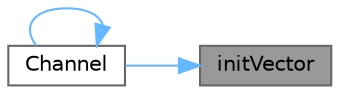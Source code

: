 digraph "initVector"
{
 // LATEX_PDF_SIZE
  bgcolor="transparent";
  edge [fontname=Helvetica,fontsize=10,labelfontname=Helvetica,labelfontsize=10];
  node [fontname=Helvetica,fontsize=10,shape=box,height=0.2,width=0.4];
  rankdir="RL";
  Node1 [id="Node000001",label="initVector",height=0.2,width=0.4,color="gray40", fillcolor="grey60", style="filled", fontcolor="black",tooltip="初始化歌曲-歌手和封面图片向量"];
  Node1 -> Node2 [id="edge1_Node000001_Node000002",dir="back",color="steelblue1",style="solid",tooltip=" "];
  Node2 [id="Node000002",label="Channel",height=0.2,width=0.4,color="grey40", fillcolor="white", style="filled",URL="$class_channel.html#aa56e0d97e9870af7099a2dd20a88b890",tooltip="构造函数，初始化音乐频道主界面"];
  Node2 -> Node2 [id="edge2_Node000002_Node000002",dir="back",color="steelblue1",style="solid",tooltip=" "];
}
